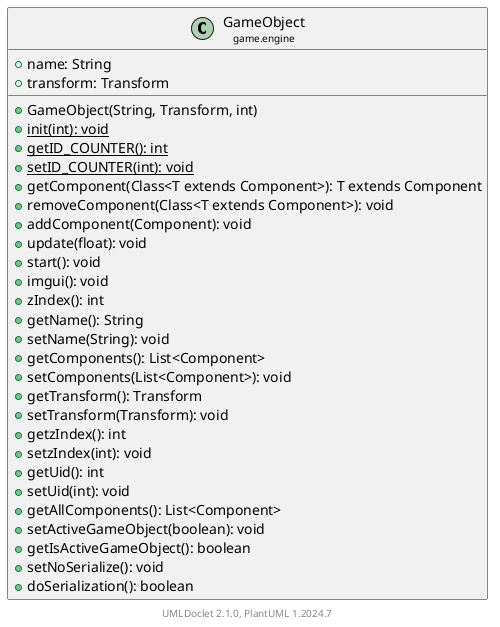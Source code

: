 @startuml
    set namespaceSeparator none
    hide empty fields
    hide empty methods

    class "<size:14>GameObject\n<size:10>game.engine" as game.engine.GameObject [[GameObject.html]] {
        +name: String
        +transform: Transform
        +GameObject(String, Transform, int)
        {static} +init(int): void
        {static} +getID_COUNTER(): int
        {static} +setID_COUNTER(int): void
        +getComponent(Class<T extends Component>): T extends Component
        +removeComponent(Class<T extends Component>): void
        +addComponent(Component): void
        +update(float): void
        +start(): void
        +imgui(): void
        +zIndex(): int
        +getName(): String
        +setName(String): void
        +getComponents(): List<Component>
        +setComponents(List<Component>): void
        +getTransform(): Transform
        +setTransform(Transform): void
        +getzIndex(): int
        +setzIndex(int): void
        +getUid(): int
        +setUid(int): void
        +getAllComponents(): List<Component>
        +setActiveGameObject(boolean): void
        +getIsActiveGameObject(): boolean
        +setNoSerialize(): void
        +doSerialization(): boolean
    }

    center footer UMLDoclet 2.1.0, PlantUML %version()
@enduml
